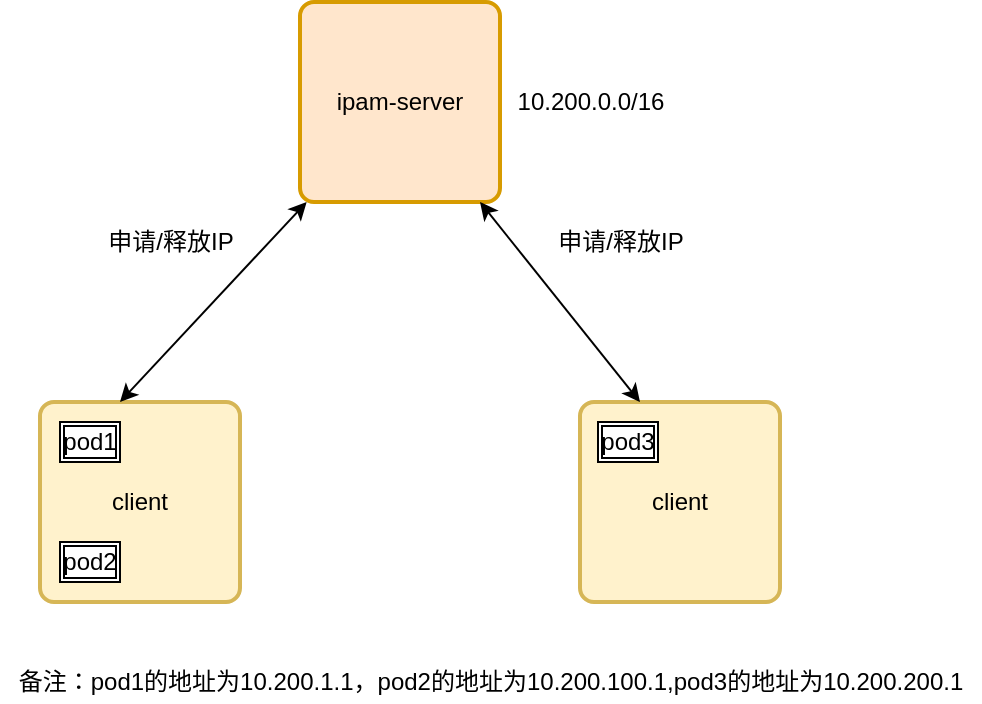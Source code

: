 <mxfile version="13.4.0" type="github"><diagram id="ZEVNoQuPtZ-Rr_pasUjC" name="第 1 页"><mxGraphModel dx="1209" dy="631" grid="1" gridSize="10" guides="1" tooltips="1" connect="1" arrows="1" fold="1" page="1" pageScale="1" pageWidth="827" pageHeight="1169" math="0" shadow="0"><root><mxCell id="0"/><mxCell id="1" parent="0"/><mxCell id="EfBwAJElOcuzPzF4inDj-1" value="ipam-server" style="rounded=1;whiteSpace=wrap;html=1;absoluteArcSize=1;arcSize=14;strokeWidth=2;fillColor=#ffe6cc;strokeColor=#d79b00;" vertex="1" parent="1"><mxGeometry x="250" y="140" width="100" height="100" as="geometry"/></mxCell><mxCell id="EfBwAJElOcuzPzF4inDj-2" value="client" style="rounded=1;whiteSpace=wrap;html=1;absoluteArcSize=1;arcSize=14;strokeWidth=2;fillColor=#fff2cc;strokeColor=#d6b656;" vertex="1" parent="1"><mxGeometry x="120" y="340" width="100" height="100" as="geometry"/></mxCell><mxCell id="EfBwAJElOcuzPzF4inDj-3" value="client" style="rounded=1;whiteSpace=wrap;html=1;absoluteArcSize=1;arcSize=14;strokeWidth=2;fillColor=#fff2cc;strokeColor=#d6b656;" vertex="1" parent="1"><mxGeometry x="390" y="340" width="100" height="100" as="geometry"/></mxCell><mxCell id="EfBwAJElOcuzPzF4inDj-8" value="" style="endArrow=classic;startArrow=classic;html=1;" edge="1" parent="1" target="EfBwAJElOcuzPzF4inDj-1"><mxGeometry width="50" height="50" relative="1" as="geometry"><mxPoint x="160" y="340" as="sourcePoint"/><mxPoint x="210" y="290" as="targetPoint"/></mxGeometry></mxCell><mxCell id="EfBwAJElOcuzPzF4inDj-9" value="" style="endArrow=classic;startArrow=classic;html=1;" edge="1" parent="1" target="EfBwAJElOcuzPzF4inDj-1"><mxGeometry width="50" height="50" relative="1" as="geometry"><mxPoint x="420" y="340" as="sourcePoint"/><mxPoint x="470" y="290" as="targetPoint"/></mxGeometry></mxCell><mxCell id="EfBwAJElOcuzPzF4inDj-11" value="申请/释放IP" style="text;html=1;resizable=0;autosize=1;align=center;verticalAlign=middle;points=[];fillColor=none;strokeColor=none;rounded=0;" vertex="1" parent="1"><mxGeometry x="145" y="250" width="80" height="20" as="geometry"/></mxCell><mxCell id="EfBwAJElOcuzPzF4inDj-12" value="申请/释放IP" style="text;html=1;resizable=0;autosize=1;align=center;verticalAlign=middle;points=[];fillColor=none;strokeColor=none;rounded=0;" vertex="1" parent="1"><mxGeometry x="370" y="250" width="80" height="20" as="geometry"/></mxCell><mxCell id="EfBwAJElOcuzPzF4inDj-13" value="10.200.0.0/16" style="text;html=1;resizable=0;autosize=1;align=center;verticalAlign=middle;points=[];fillColor=none;strokeColor=none;rounded=0;" vertex="1" parent="1"><mxGeometry x="350" y="180" width="90" height="20" as="geometry"/></mxCell><mxCell id="EfBwAJElOcuzPzF4inDj-16" value="pod2" style="shape=ext;double=1;rounded=0;whiteSpace=wrap;html=1;" vertex="1" parent="1"><mxGeometry x="130" y="410" width="30" height="20" as="geometry"/></mxCell><mxCell id="EfBwAJElOcuzPzF4inDj-17" value="pod1" style="shape=ext;double=1;rounded=0;whiteSpace=wrap;html=1;" vertex="1" parent="1"><mxGeometry x="130" y="350" width="30" height="20" as="geometry"/></mxCell><mxCell id="EfBwAJElOcuzPzF4inDj-19" value="pod3" style="shape=ext;double=1;rounded=0;whiteSpace=wrap;html=1;" vertex="1" parent="1"><mxGeometry x="399" y="350" width="30" height="20" as="geometry"/></mxCell><mxCell id="EfBwAJElOcuzPzF4inDj-21" value="备注：pod1的地址为10.200.1.1，pod2的地址为10.200.100.1,pod3的地址为10.200.200.1" style="text;html=1;align=center;verticalAlign=middle;resizable=0;points=[];autosize=1;" vertex="1" parent="1"><mxGeometry x="100" y="470" width="490" height="20" as="geometry"/></mxCell></root></mxGraphModel></diagram></mxfile>